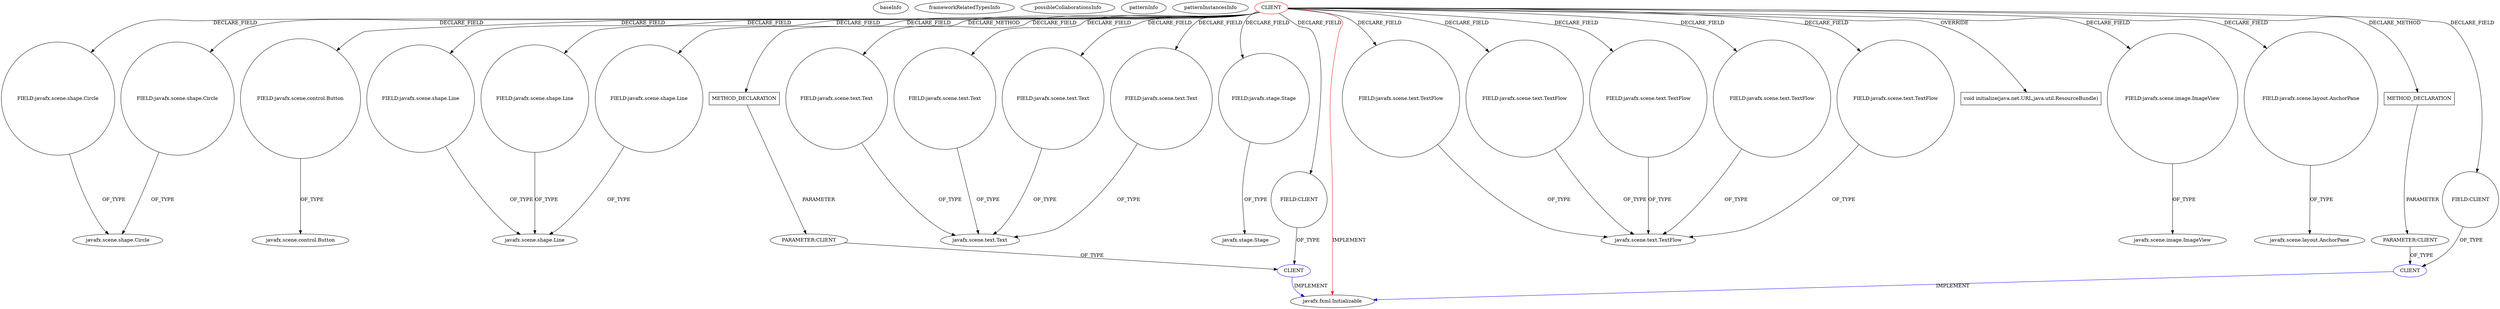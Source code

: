 digraph {
baseInfo[graphId=1484,category="pattern",isAnonymous=false,possibleRelation=true]
frameworkRelatedTypesInfo[0="javafx.fxml.Initializable"]
possibleCollaborationsInfo[0="1484~FIELD_TYPE_DECLARATION-PARAMETER_TYPE_DECLARATION-CLIENT_METHOD_DECLARATION-~javafx.fxml.Initializable ~javafx.fxml.Initializable ~false~false",1="1484~FIELD_TYPE_DECLARATION-PARAMETER_TYPE_DECLARATION-CLIENT_METHOD_DECLARATION-~javafx.fxml.Initializable ~javafx.fxml.Initializable ~false~false"]
patternInfo[frequency=2.0,patternRootClient=0]
patternInstancesInfo[0="josesoler7-agendavital~/josesoler7-agendavital/agendavital-master/src/agendavital/vista/FXMLNoticiaController.java~FXMLNoticiaController~3377",1="josesoler7-agendavital~/josesoler7-agendavital/agendavital-master/src/agendavital/vista/FXMLMomentoController.java~FXMLMomentoController~3370"]
8[label="FIELD:javafx.scene.shape.Circle",vertexType="FIELD_DECLARATION",isFrameworkType=false,shape=circle]
0[label="CLIENT",vertexType="ROOT_CLIENT_CLASS_DECLARATION",isFrameworkType=false,color=red]
6[label="FIELD:javafx.scene.shape.Circle",vertexType="FIELD_DECLARATION",isFrameworkType=false,shape=circle]
4[label="FIELD:javafx.scene.control.Button",vertexType="FIELD_DECLARATION",isFrameworkType=false,shape=circle]
24[label="FIELD:javafx.scene.shape.Line",vertexType="FIELD_DECLARATION",isFrameworkType=false,shape=circle]
26[label="FIELD:javafx.scene.shape.Line",vertexType="FIELD_DECLARATION",isFrameworkType=false,shape=circle]
22[label="FIELD:javafx.scene.shape.Line",vertexType="FIELD_DECLARATION",isFrameworkType=false,shape=circle]
13[label="FIELD:CLIENT",vertexType="FIELD_DECLARATION",isFrameworkType=false,shape=circle]
42[label="FIELD:javafx.scene.text.Text",vertexType="FIELD_DECLARATION",isFrameworkType=false,shape=circle]
38[label="FIELD:javafx.scene.text.Text",vertexType="FIELD_DECLARATION",isFrameworkType=false,shape=circle]
46[label="FIELD:javafx.scene.text.Text",vertexType="FIELD_DECLARATION",isFrameworkType=false,shape=circle]
44[label="FIELD:javafx.scene.text.Text",vertexType="FIELD_DECLARATION",isFrameworkType=false,shape=circle]
48[label="FIELD:javafx.stage.Stage",vertexType="FIELD_DECLARATION",isFrameworkType=false,shape=circle]
10[label="FIELD:CLIENT",vertexType="FIELD_DECLARATION",isFrameworkType=false,shape=circle]
1[label="javafx.fxml.Initializable",vertexType="FRAMEWORK_INTERFACE_TYPE",isFrameworkType=false]
49[label="javafx.stage.Stage",vertexType="FRAMEWORK_CLASS_TYPE",isFrameworkType=false]
7[label="javafx.scene.shape.Circle",vertexType="FRAMEWORK_CLASS_TYPE",isFrameworkType=false]
28[label="FIELD:javafx.scene.text.TextFlow",vertexType="FIELD_DECLARATION",isFrameworkType=false,shape=circle]
36[label="FIELD:javafx.scene.text.TextFlow",vertexType="FIELD_DECLARATION",isFrameworkType=false,shape=circle]
32[label="FIELD:javafx.scene.text.TextFlow",vertexType="FIELD_DECLARATION",isFrameworkType=false,shape=circle]
30[label="FIELD:javafx.scene.text.TextFlow",vertexType="FIELD_DECLARATION",isFrameworkType=false,shape=circle]
34[label="FIELD:javafx.scene.text.TextFlow",vertexType="FIELD_DECLARATION",isFrameworkType=false,shape=circle]
23[label="javafx.scene.shape.Line",vertexType="FRAMEWORK_CLASS_TYPE",isFrameworkType=false]
52[label="void initialize(java.net.URL,java.util.ResourceBundle)",vertexType="OVERRIDING_METHOD_DECLARATION",isFrameworkType=false,shape=box]
20[label="FIELD:javafx.scene.image.ImageView",vertexType="FIELD_DECLARATION",isFrameworkType=false,shape=circle]
21[label="javafx.scene.image.ImageView",vertexType="FRAMEWORK_CLASS_TYPE",isFrameworkType=false]
2[label="FIELD:javafx.scene.layout.AnchorPane",vertexType="FIELD_DECLARATION",isFrameworkType=false,shape=circle]
57[label="METHOD_DECLARATION",vertexType="CLIENT_METHOD_DECLARATION",isFrameworkType=false,shape=box]
58[label="PARAMETER:CLIENT",vertexType="PARAMETER_DECLARATION",isFrameworkType=false]
53[label="METHOD_DECLARATION",vertexType="CLIENT_METHOD_DECLARATION",isFrameworkType=false,shape=box]
54[label="PARAMETER:CLIENT",vertexType="PARAMETER_DECLARATION",isFrameworkType=false]
29[label="javafx.scene.text.TextFlow",vertexType="FRAMEWORK_CLASS_TYPE",isFrameworkType=false]
39[label="javafx.scene.text.Text",vertexType="FRAMEWORK_CLASS_TYPE",isFrameworkType=false]
5[label="javafx.scene.control.Button",vertexType="FRAMEWORK_CLASS_TYPE",isFrameworkType=false]
3[label="javafx.scene.layout.AnchorPane",vertexType="FRAMEWORK_CLASS_TYPE",isFrameworkType=false]
14[label="CLIENT",vertexType="REFERENCE_CLIENT_CLASS_DECLARATION",isFrameworkType=false,color=blue]
11[label="CLIENT",vertexType="REFERENCE_CLIENT_CLASS_DECLARATION",isFrameworkType=false,color=blue]
0->10[label="DECLARE_FIELD"]
0->28[label="DECLARE_FIELD"]
0->8[label="DECLARE_FIELD"]
0->30[label="DECLARE_FIELD"]
0->38[label="DECLARE_FIELD"]
0->36[label="DECLARE_FIELD"]
58->14[label="OF_TYPE"]
22->23[label="OF_TYPE"]
0->1[label="IMPLEMENT",color=red]
14->1[label="IMPLEMENT",color=blue]
32->29[label="OF_TYPE"]
2->3[label="OF_TYPE"]
46->39[label="OF_TYPE"]
4->5[label="OF_TYPE"]
6->7[label="OF_TYPE"]
48->49[label="OF_TYPE"]
11->1[label="IMPLEMENT",color=blue]
0->57[label="DECLARE_METHOD"]
0->26[label="DECLARE_FIELD"]
36->29[label="OF_TYPE"]
0->24[label="DECLARE_FIELD"]
53->54[label="PARAMETER"]
38->39[label="OF_TYPE"]
0->20[label="DECLARE_FIELD"]
57->58[label="PARAMETER"]
0->2[label="DECLARE_FIELD"]
0->48[label="DECLARE_FIELD"]
28->29[label="OF_TYPE"]
30->29[label="OF_TYPE"]
0->34[label="DECLARE_FIELD"]
24->23[label="OF_TYPE"]
0->13[label="DECLARE_FIELD"]
0->52[label="OVERRIDE"]
34->29[label="OF_TYPE"]
8->7[label="OF_TYPE"]
20->21[label="OF_TYPE"]
0->46[label="DECLARE_FIELD"]
0->6[label="DECLARE_FIELD"]
44->39[label="OF_TYPE"]
26->23[label="OF_TYPE"]
13->14[label="OF_TYPE"]
42->39[label="OF_TYPE"]
0->53[label="DECLARE_METHOD"]
0->22[label="DECLARE_FIELD"]
0->32[label="DECLARE_FIELD"]
0->4[label="DECLARE_FIELD"]
0->44[label="DECLARE_FIELD"]
54->11[label="OF_TYPE"]
10->11[label="OF_TYPE"]
0->42[label="DECLARE_FIELD"]
}
